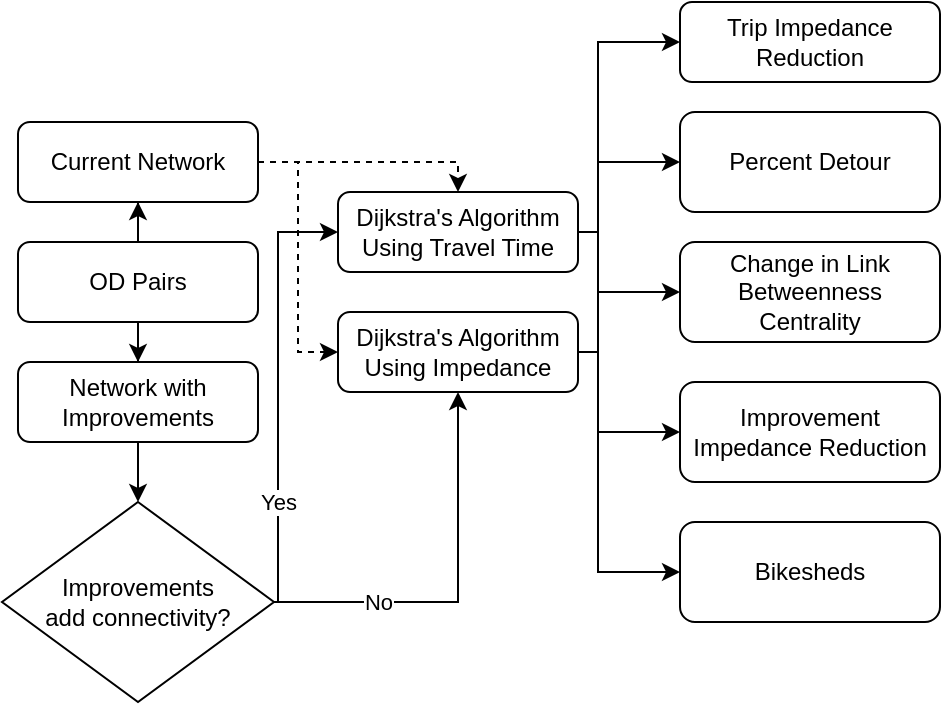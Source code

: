 <mxfile version="24.7.5">
  <diagram id="C5RBs43oDa-KdzZeNtuy" name="Page-1">
    <mxGraphModel dx="1194" dy="824" grid="1" gridSize="10" guides="1" tooltips="1" connect="1" arrows="1" fold="1" page="1" pageScale="1" pageWidth="827" pageHeight="1169" background="none" math="0" shadow="0">
      <root>
        <mxCell id="WIyWlLk6GJQsqaUBKTNV-0" />
        <mxCell id="WIyWlLk6GJQsqaUBKTNV-1" parent="WIyWlLk6GJQsqaUBKTNV-0" />
        <mxCell id="R0483DvR8_1Hlp5DziVE-8" value="" style="edgeStyle=orthogonalEdgeStyle;rounded=0;orthogonalLoop=1;jettySize=auto;html=1;" parent="WIyWlLk6GJQsqaUBKTNV-1" source="WIyWlLk6GJQsqaUBKTNV-3" target="q5z-DLaLLsinZePrp_ie-0" edge="1">
          <mxGeometry relative="1" as="geometry" />
        </mxCell>
        <mxCell id="R0483DvR8_1Hlp5DziVE-9" value="" style="edgeStyle=orthogonalEdgeStyle;rounded=0;orthogonalLoop=1;jettySize=auto;html=1;" parent="WIyWlLk6GJQsqaUBKTNV-1" source="WIyWlLk6GJQsqaUBKTNV-3" target="q5z-DLaLLsinZePrp_ie-1" edge="1">
          <mxGeometry relative="1" as="geometry" />
        </mxCell>
        <mxCell id="WIyWlLk6GJQsqaUBKTNV-3" value="OD Pairs" style="rounded=1;whiteSpace=wrap;html=1;fontSize=12;glass=0;strokeWidth=1;shadow=0;" parent="WIyWlLk6GJQsqaUBKTNV-1" vertex="1">
          <mxGeometry x="120" y="140" width="120" height="40" as="geometry" />
        </mxCell>
        <mxCell id="R0483DvR8_1Hlp5DziVE-11" style="edgeStyle=orthogonalEdgeStyle;rounded=0;orthogonalLoop=1;jettySize=auto;html=1;entryX=0.5;entryY=0;entryDx=0;entryDy=0;dashed=1;" parent="WIyWlLk6GJQsqaUBKTNV-1" source="q5z-DLaLLsinZePrp_ie-0" target="R0483DvR8_1Hlp5DziVE-0" edge="1">
          <mxGeometry relative="1" as="geometry">
            <Array as="points">
              <mxPoint x="340" y="100" />
            </Array>
          </mxGeometry>
        </mxCell>
        <mxCell id="R0483DvR8_1Hlp5DziVE-12" style="edgeStyle=orthogonalEdgeStyle;rounded=0;orthogonalLoop=1;jettySize=auto;html=1;entryX=0;entryY=0.5;entryDx=0;entryDy=0;dashed=1;" parent="WIyWlLk6GJQsqaUBKTNV-1" source="q5z-DLaLLsinZePrp_ie-0" target="q5z-DLaLLsinZePrp_ie-8" edge="1">
          <mxGeometry relative="1" as="geometry" />
        </mxCell>
        <mxCell id="q5z-DLaLLsinZePrp_ie-0" value="Current Network" style="rounded=1;whiteSpace=wrap;html=1;fontSize=12;glass=0;strokeWidth=1;shadow=0;" parent="WIyWlLk6GJQsqaUBKTNV-1" vertex="1">
          <mxGeometry x="120" y="80" width="120" height="40" as="geometry" />
        </mxCell>
        <mxCell id="R0483DvR8_1Hlp5DziVE-10" value="" style="edgeStyle=orthogonalEdgeStyle;rounded=0;orthogonalLoop=1;jettySize=auto;html=1;" parent="WIyWlLk6GJQsqaUBKTNV-1" source="q5z-DLaLLsinZePrp_ie-1" target="R0483DvR8_1Hlp5DziVE-7" edge="1">
          <mxGeometry relative="1" as="geometry" />
        </mxCell>
        <mxCell id="q5z-DLaLLsinZePrp_ie-1" value="Network with Improvements" style="rounded=1;whiteSpace=wrap;html=1;fontSize=12;glass=0;strokeWidth=1;shadow=0;" parent="WIyWlLk6GJQsqaUBKTNV-1" vertex="1">
          <mxGeometry x="120" y="200" width="120" height="40" as="geometry" />
        </mxCell>
        <mxCell id="R0483DvR8_1Hlp5DziVE-16" style="edgeStyle=orthogonalEdgeStyle;rounded=0;orthogonalLoop=1;jettySize=auto;html=1;entryX=0;entryY=0.5;entryDx=0;entryDy=0;" parent="WIyWlLk6GJQsqaUBKTNV-1" source="q5z-DLaLLsinZePrp_ie-8" target="q5z-DLaLLsinZePrp_ie-9" edge="1">
          <mxGeometry relative="1" as="geometry">
            <Array as="points">
              <mxPoint x="410" y="195" />
              <mxPoint x="410" y="40" />
            </Array>
          </mxGeometry>
        </mxCell>
        <mxCell id="R0483DvR8_1Hlp5DziVE-19" style="edgeStyle=orthogonalEdgeStyle;rounded=0;orthogonalLoop=1;jettySize=auto;html=1;entryX=0;entryY=0.5;entryDx=0;entryDy=0;" parent="WIyWlLk6GJQsqaUBKTNV-1" source="q5z-DLaLLsinZePrp_ie-8" target="RQPyOEMUkP8bNnNCqlz3-0" edge="1">
          <mxGeometry relative="1" as="geometry">
            <Array as="points">
              <mxPoint x="410" y="195" />
              <mxPoint x="410" y="305" />
            </Array>
          </mxGeometry>
        </mxCell>
        <mxCell id="R0483DvR8_1Hlp5DziVE-21" style="edgeStyle=orthogonalEdgeStyle;rounded=0;orthogonalLoop=1;jettySize=auto;html=1;" parent="WIyWlLk6GJQsqaUBKTNV-1" source="q5z-DLaLLsinZePrp_ie-8" target="q5z-DLaLLsinZePrp_ie-14" edge="1">
          <mxGeometry relative="1" as="geometry">
            <Array as="points">
              <mxPoint x="410" y="195" />
              <mxPoint x="410" y="235" />
            </Array>
          </mxGeometry>
        </mxCell>
        <mxCell id="R0483DvR8_1Hlp5DziVE-23" style="edgeStyle=orthogonalEdgeStyle;rounded=0;orthogonalLoop=1;jettySize=auto;html=1;entryX=0;entryY=0.5;entryDx=0;entryDy=0;" parent="WIyWlLk6GJQsqaUBKTNV-1" source="q5z-DLaLLsinZePrp_ie-8" target="q5z-DLaLLsinZePrp_ie-13" edge="1">
          <mxGeometry relative="1" as="geometry">
            <Array as="points">
              <mxPoint x="410" y="195" />
              <mxPoint x="410" y="165" />
            </Array>
          </mxGeometry>
        </mxCell>
        <mxCell id="q5z-DLaLLsinZePrp_ie-8" value="Dijkstra&#39;s Algorithm Using Impedance" style="rounded=1;whiteSpace=wrap;html=1;fontSize=12;glass=0;strokeWidth=1;shadow=0;" parent="WIyWlLk6GJQsqaUBKTNV-1" vertex="1">
          <mxGeometry x="280" y="175" width="120" height="40" as="geometry" />
        </mxCell>
        <mxCell id="q5z-DLaLLsinZePrp_ie-9" value="Trip Impedance Reduction" style="rounded=1;whiteSpace=wrap;html=1;fontSize=12;glass=0;strokeWidth=1;shadow=0;" parent="WIyWlLk6GJQsqaUBKTNV-1" vertex="1">
          <mxGeometry x="451" y="20" width="130" height="40" as="geometry" />
        </mxCell>
        <mxCell id="q5z-DLaLLsinZePrp_ie-13" value="Change in Link Betweenness&lt;div&gt;Centrality&lt;/div&gt;" style="rounded=1;whiteSpace=wrap;html=1;fontSize=12;glass=0;strokeWidth=1;shadow=0;" parent="WIyWlLk6GJQsqaUBKTNV-1" vertex="1">
          <mxGeometry x="451" y="140" width="130" height="50" as="geometry" />
        </mxCell>
        <mxCell id="q5z-DLaLLsinZePrp_ie-14" value="Improvement Impedance Reduction" style="rounded=1;whiteSpace=wrap;html=1;fontSize=12;glass=0;strokeWidth=1;shadow=0;" parent="WIyWlLk6GJQsqaUBKTNV-1" vertex="1">
          <mxGeometry x="451" y="210" width="130" height="50" as="geometry" />
        </mxCell>
        <mxCell id="q5z-DLaLLsinZePrp_ie-15" value="Percent Detour" style="rounded=1;whiteSpace=wrap;html=1;fontSize=12;glass=0;strokeWidth=1;shadow=0;" parent="WIyWlLk6GJQsqaUBKTNV-1" vertex="1">
          <mxGeometry x="451" y="75" width="130" height="50" as="geometry" />
        </mxCell>
        <mxCell id="RQPyOEMUkP8bNnNCqlz3-0" value="Bikesheds" style="rounded=1;whiteSpace=wrap;html=1;fontSize=12;glass=0;strokeWidth=1;shadow=0;" parent="WIyWlLk6GJQsqaUBKTNV-1" vertex="1">
          <mxGeometry x="451" y="280" width="130" height="50" as="geometry" />
        </mxCell>
        <mxCell id="R0483DvR8_1Hlp5DziVE-20" style="edgeStyle=orthogonalEdgeStyle;rounded=0;orthogonalLoop=1;jettySize=auto;html=1;entryX=0;entryY=0.5;entryDx=0;entryDy=0;" parent="WIyWlLk6GJQsqaUBKTNV-1" source="R0483DvR8_1Hlp5DziVE-0" target="q5z-DLaLLsinZePrp_ie-15" edge="1">
          <mxGeometry relative="1" as="geometry">
            <Array as="points">
              <mxPoint x="410" y="135" />
              <mxPoint x="410" y="100" />
            </Array>
          </mxGeometry>
        </mxCell>
        <mxCell id="R0483DvR8_1Hlp5DziVE-0" value="Dijkstra&#39;s Algorithm Using Travel Time" style="rounded=1;whiteSpace=wrap;html=1;fontSize=12;glass=0;strokeWidth=1;shadow=0;" parent="WIyWlLk6GJQsqaUBKTNV-1" vertex="1">
          <mxGeometry x="280" y="115" width="120" height="40" as="geometry" />
        </mxCell>
        <mxCell id="R0483DvR8_1Hlp5DziVE-13" value="Yes" style="edgeStyle=orthogonalEdgeStyle;rounded=0;orthogonalLoop=1;jettySize=auto;html=1;entryX=0;entryY=0.5;entryDx=0;entryDy=0;exitX=1;exitY=0.5;exitDx=0;exitDy=0;" parent="WIyWlLk6GJQsqaUBKTNV-1" source="R0483DvR8_1Hlp5DziVE-7" target="R0483DvR8_1Hlp5DziVE-0" edge="1">
          <mxGeometry x="-0.521" relative="1" as="geometry">
            <mxPoint x="250" y="140" as="targetPoint" />
            <Array as="points">
              <mxPoint x="250" y="320" />
              <mxPoint x="250" y="135" />
            </Array>
            <mxPoint as="offset" />
          </mxGeometry>
        </mxCell>
        <mxCell id="R0483DvR8_1Hlp5DziVE-14" value="No" style="edgeStyle=orthogonalEdgeStyle;rounded=0;orthogonalLoop=1;jettySize=auto;html=1;entryX=0.5;entryY=1;entryDx=0;entryDy=0;" parent="WIyWlLk6GJQsqaUBKTNV-1" source="R0483DvR8_1Hlp5DziVE-7" target="q5z-DLaLLsinZePrp_ie-8" edge="1">
          <mxGeometry x="-0.472" relative="1" as="geometry">
            <mxPoint as="offset" />
          </mxGeometry>
        </mxCell>
        <mxCell id="R0483DvR8_1Hlp5DziVE-7" value="Improvements&lt;div&gt;add connectivity?&lt;/div&gt;" style="rhombus;whiteSpace=wrap;html=1;" parent="WIyWlLk6GJQsqaUBKTNV-1" vertex="1">
          <mxGeometry x="112" y="270" width="136" height="100" as="geometry" />
        </mxCell>
      </root>
    </mxGraphModel>
  </diagram>
</mxfile>
